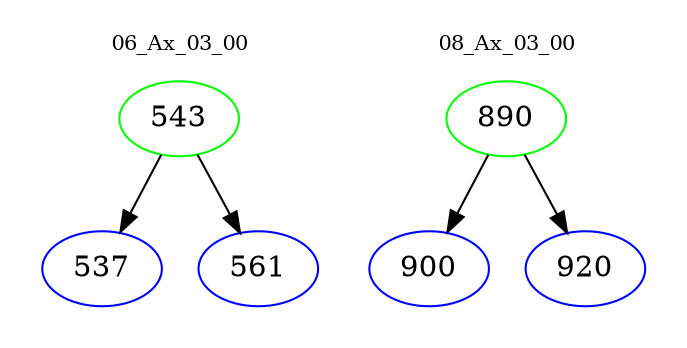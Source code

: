 digraph{
subgraph cluster_0 {
color = white
label = "06_Ax_03_00";
fontsize=10;
T0_543 [label="543", color="green"]
T0_543 -> T0_537 [color="black"]
T0_537 [label="537", color="blue"]
T0_543 -> T0_561 [color="black"]
T0_561 [label="561", color="blue"]
}
subgraph cluster_1 {
color = white
label = "08_Ax_03_00";
fontsize=10;
T1_890 [label="890", color="green"]
T1_890 -> T1_900 [color="black"]
T1_900 [label="900", color="blue"]
T1_890 -> T1_920 [color="black"]
T1_920 [label="920", color="blue"]
}
}

